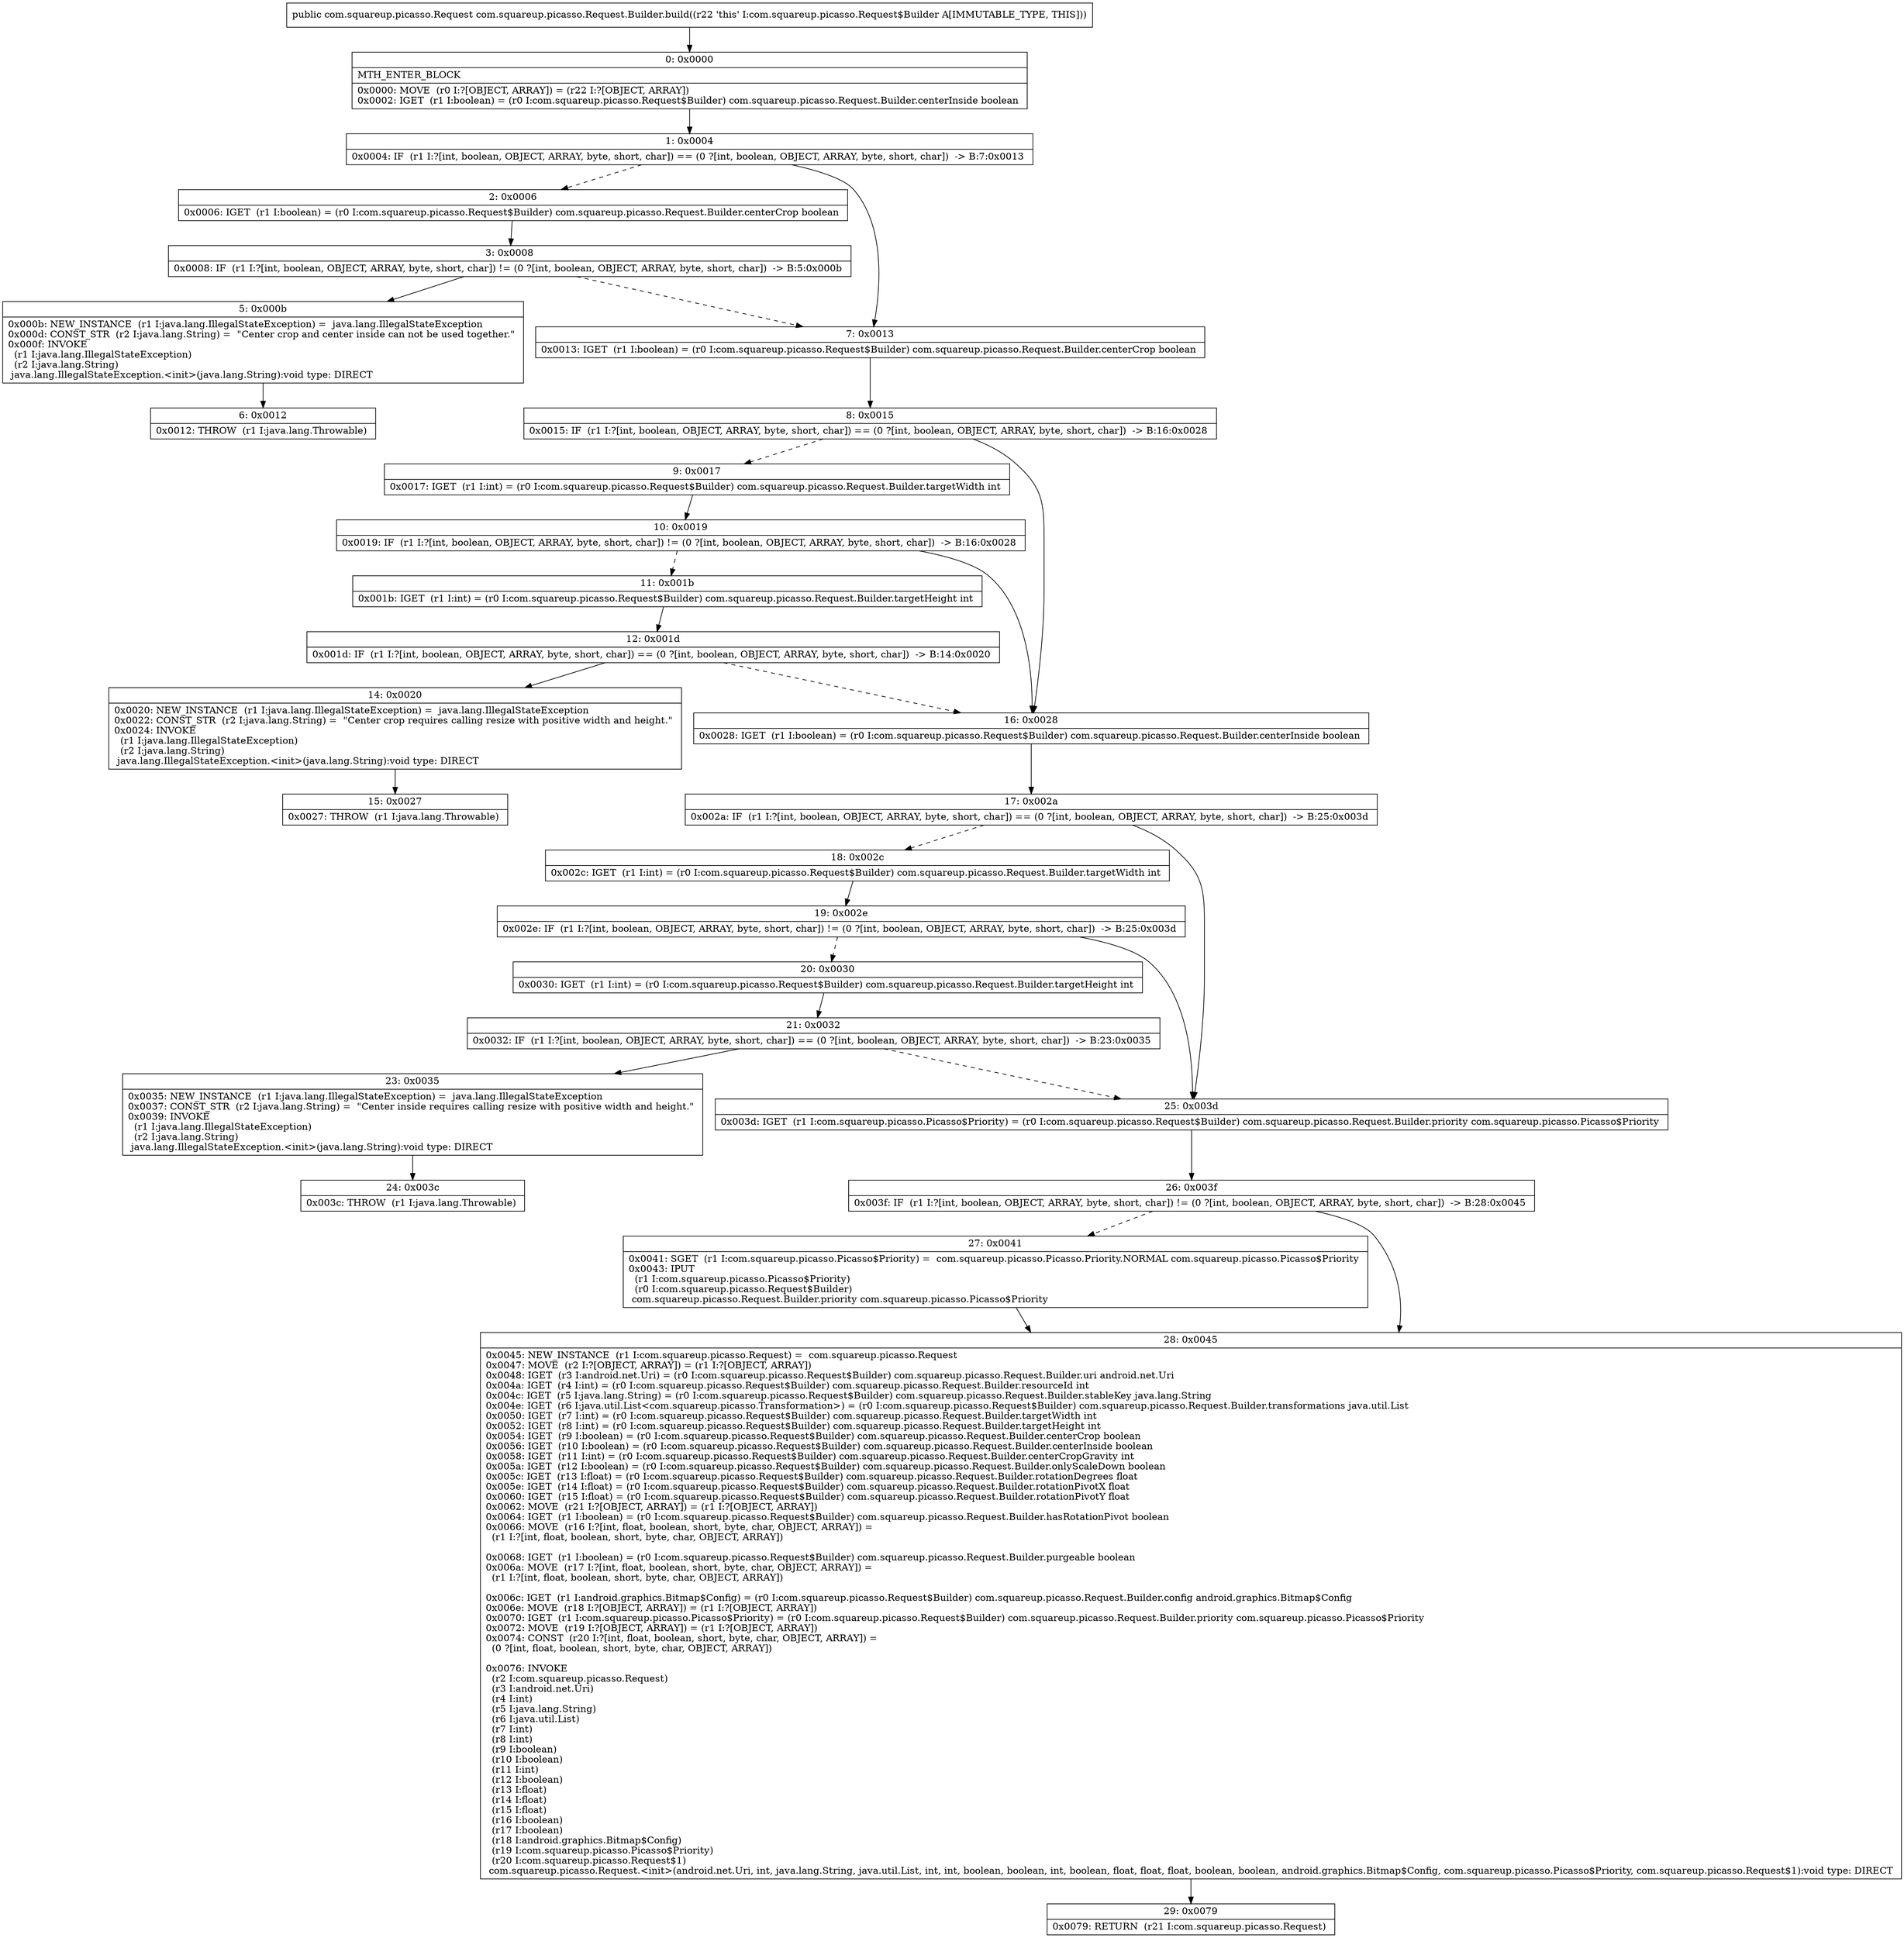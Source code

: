 digraph "CFG forcom.squareup.picasso.Request.Builder.build()Lcom\/squareup\/picasso\/Request;" {
Node_0 [shape=record,label="{0\:\ 0x0000|MTH_ENTER_BLOCK\l|0x0000: MOVE  (r0 I:?[OBJECT, ARRAY]) = (r22 I:?[OBJECT, ARRAY]) \l0x0002: IGET  (r1 I:boolean) = (r0 I:com.squareup.picasso.Request$Builder) com.squareup.picasso.Request.Builder.centerInside boolean \l}"];
Node_1 [shape=record,label="{1\:\ 0x0004|0x0004: IF  (r1 I:?[int, boolean, OBJECT, ARRAY, byte, short, char]) == (0 ?[int, boolean, OBJECT, ARRAY, byte, short, char])  \-\> B:7:0x0013 \l}"];
Node_2 [shape=record,label="{2\:\ 0x0006|0x0006: IGET  (r1 I:boolean) = (r0 I:com.squareup.picasso.Request$Builder) com.squareup.picasso.Request.Builder.centerCrop boolean \l}"];
Node_3 [shape=record,label="{3\:\ 0x0008|0x0008: IF  (r1 I:?[int, boolean, OBJECT, ARRAY, byte, short, char]) != (0 ?[int, boolean, OBJECT, ARRAY, byte, short, char])  \-\> B:5:0x000b \l}"];
Node_5 [shape=record,label="{5\:\ 0x000b|0x000b: NEW_INSTANCE  (r1 I:java.lang.IllegalStateException) =  java.lang.IllegalStateException \l0x000d: CONST_STR  (r2 I:java.lang.String) =  \"Center crop and center inside can not be used together.\" \l0x000f: INVOKE  \l  (r1 I:java.lang.IllegalStateException)\l  (r2 I:java.lang.String)\l java.lang.IllegalStateException.\<init\>(java.lang.String):void type: DIRECT \l}"];
Node_6 [shape=record,label="{6\:\ 0x0012|0x0012: THROW  (r1 I:java.lang.Throwable) \l}"];
Node_7 [shape=record,label="{7\:\ 0x0013|0x0013: IGET  (r1 I:boolean) = (r0 I:com.squareup.picasso.Request$Builder) com.squareup.picasso.Request.Builder.centerCrop boolean \l}"];
Node_8 [shape=record,label="{8\:\ 0x0015|0x0015: IF  (r1 I:?[int, boolean, OBJECT, ARRAY, byte, short, char]) == (0 ?[int, boolean, OBJECT, ARRAY, byte, short, char])  \-\> B:16:0x0028 \l}"];
Node_9 [shape=record,label="{9\:\ 0x0017|0x0017: IGET  (r1 I:int) = (r0 I:com.squareup.picasso.Request$Builder) com.squareup.picasso.Request.Builder.targetWidth int \l}"];
Node_10 [shape=record,label="{10\:\ 0x0019|0x0019: IF  (r1 I:?[int, boolean, OBJECT, ARRAY, byte, short, char]) != (0 ?[int, boolean, OBJECT, ARRAY, byte, short, char])  \-\> B:16:0x0028 \l}"];
Node_11 [shape=record,label="{11\:\ 0x001b|0x001b: IGET  (r1 I:int) = (r0 I:com.squareup.picasso.Request$Builder) com.squareup.picasso.Request.Builder.targetHeight int \l}"];
Node_12 [shape=record,label="{12\:\ 0x001d|0x001d: IF  (r1 I:?[int, boolean, OBJECT, ARRAY, byte, short, char]) == (0 ?[int, boolean, OBJECT, ARRAY, byte, short, char])  \-\> B:14:0x0020 \l}"];
Node_14 [shape=record,label="{14\:\ 0x0020|0x0020: NEW_INSTANCE  (r1 I:java.lang.IllegalStateException) =  java.lang.IllegalStateException \l0x0022: CONST_STR  (r2 I:java.lang.String) =  \"Center crop requires calling resize with positive width and height.\" \l0x0024: INVOKE  \l  (r1 I:java.lang.IllegalStateException)\l  (r2 I:java.lang.String)\l java.lang.IllegalStateException.\<init\>(java.lang.String):void type: DIRECT \l}"];
Node_15 [shape=record,label="{15\:\ 0x0027|0x0027: THROW  (r1 I:java.lang.Throwable) \l}"];
Node_16 [shape=record,label="{16\:\ 0x0028|0x0028: IGET  (r1 I:boolean) = (r0 I:com.squareup.picasso.Request$Builder) com.squareup.picasso.Request.Builder.centerInside boolean \l}"];
Node_17 [shape=record,label="{17\:\ 0x002a|0x002a: IF  (r1 I:?[int, boolean, OBJECT, ARRAY, byte, short, char]) == (0 ?[int, boolean, OBJECT, ARRAY, byte, short, char])  \-\> B:25:0x003d \l}"];
Node_18 [shape=record,label="{18\:\ 0x002c|0x002c: IGET  (r1 I:int) = (r0 I:com.squareup.picasso.Request$Builder) com.squareup.picasso.Request.Builder.targetWidth int \l}"];
Node_19 [shape=record,label="{19\:\ 0x002e|0x002e: IF  (r1 I:?[int, boolean, OBJECT, ARRAY, byte, short, char]) != (0 ?[int, boolean, OBJECT, ARRAY, byte, short, char])  \-\> B:25:0x003d \l}"];
Node_20 [shape=record,label="{20\:\ 0x0030|0x0030: IGET  (r1 I:int) = (r0 I:com.squareup.picasso.Request$Builder) com.squareup.picasso.Request.Builder.targetHeight int \l}"];
Node_21 [shape=record,label="{21\:\ 0x0032|0x0032: IF  (r1 I:?[int, boolean, OBJECT, ARRAY, byte, short, char]) == (0 ?[int, boolean, OBJECT, ARRAY, byte, short, char])  \-\> B:23:0x0035 \l}"];
Node_23 [shape=record,label="{23\:\ 0x0035|0x0035: NEW_INSTANCE  (r1 I:java.lang.IllegalStateException) =  java.lang.IllegalStateException \l0x0037: CONST_STR  (r2 I:java.lang.String) =  \"Center inside requires calling resize with positive width and height.\" \l0x0039: INVOKE  \l  (r1 I:java.lang.IllegalStateException)\l  (r2 I:java.lang.String)\l java.lang.IllegalStateException.\<init\>(java.lang.String):void type: DIRECT \l}"];
Node_24 [shape=record,label="{24\:\ 0x003c|0x003c: THROW  (r1 I:java.lang.Throwable) \l}"];
Node_25 [shape=record,label="{25\:\ 0x003d|0x003d: IGET  (r1 I:com.squareup.picasso.Picasso$Priority) = (r0 I:com.squareup.picasso.Request$Builder) com.squareup.picasso.Request.Builder.priority com.squareup.picasso.Picasso$Priority \l}"];
Node_26 [shape=record,label="{26\:\ 0x003f|0x003f: IF  (r1 I:?[int, boolean, OBJECT, ARRAY, byte, short, char]) != (0 ?[int, boolean, OBJECT, ARRAY, byte, short, char])  \-\> B:28:0x0045 \l}"];
Node_27 [shape=record,label="{27\:\ 0x0041|0x0041: SGET  (r1 I:com.squareup.picasso.Picasso$Priority) =  com.squareup.picasso.Picasso.Priority.NORMAL com.squareup.picasso.Picasso$Priority \l0x0043: IPUT  \l  (r1 I:com.squareup.picasso.Picasso$Priority)\l  (r0 I:com.squareup.picasso.Request$Builder)\l com.squareup.picasso.Request.Builder.priority com.squareup.picasso.Picasso$Priority \l}"];
Node_28 [shape=record,label="{28\:\ 0x0045|0x0045: NEW_INSTANCE  (r1 I:com.squareup.picasso.Request) =  com.squareup.picasso.Request \l0x0047: MOVE  (r2 I:?[OBJECT, ARRAY]) = (r1 I:?[OBJECT, ARRAY]) \l0x0048: IGET  (r3 I:android.net.Uri) = (r0 I:com.squareup.picasso.Request$Builder) com.squareup.picasso.Request.Builder.uri android.net.Uri \l0x004a: IGET  (r4 I:int) = (r0 I:com.squareup.picasso.Request$Builder) com.squareup.picasso.Request.Builder.resourceId int \l0x004c: IGET  (r5 I:java.lang.String) = (r0 I:com.squareup.picasso.Request$Builder) com.squareup.picasso.Request.Builder.stableKey java.lang.String \l0x004e: IGET  (r6 I:java.util.List\<com.squareup.picasso.Transformation\>) = (r0 I:com.squareup.picasso.Request$Builder) com.squareup.picasso.Request.Builder.transformations java.util.List \l0x0050: IGET  (r7 I:int) = (r0 I:com.squareup.picasso.Request$Builder) com.squareup.picasso.Request.Builder.targetWidth int \l0x0052: IGET  (r8 I:int) = (r0 I:com.squareup.picasso.Request$Builder) com.squareup.picasso.Request.Builder.targetHeight int \l0x0054: IGET  (r9 I:boolean) = (r0 I:com.squareup.picasso.Request$Builder) com.squareup.picasso.Request.Builder.centerCrop boolean \l0x0056: IGET  (r10 I:boolean) = (r0 I:com.squareup.picasso.Request$Builder) com.squareup.picasso.Request.Builder.centerInside boolean \l0x0058: IGET  (r11 I:int) = (r0 I:com.squareup.picasso.Request$Builder) com.squareup.picasso.Request.Builder.centerCropGravity int \l0x005a: IGET  (r12 I:boolean) = (r0 I:com.squareup.picasso.Request$Builder) com.squareup.picasso.Request.Builder.onlyScaleDown boolean \l0x005c: IGET  (r13 I:float) = (r0 I:com.squareup.picasso.Request$Builder) com.squareup.picasso.Request.Builder.rotationDegrees float \l0x005e: IGET  (r14 I:float) = (r0 I:com.squareup.picasso.Request$Builder) com.squareup.picasso.Request.Builder.rotationPivotX float \l0x0060: IGET  (r15 I:float) = (r0 I:com.squareup.picasso.Request$Builder) com.squareup.picasso.Request.Builder.rotationPivotY float \l0x0062: MOVE  (r21 I:?[OBJECT, ARRAY]) = (r1 I:?[OBJECT, ARRAY]) \l0x0064: IGET  (r1 I:boolean) = (r0 I:com.squareup.picasso.Request$Builder) com.squareup.picasso.Request.Builder.hasRotationPivot boolean \l0x0066: MOVE  (r16 I:?[int, float, boolean, short, byte, char, OBJECT, ARRAY]) = \l  (r1 I:?[int, float, boolean, short, byte, char, OBJECT, ARRAY])\l \l0x0068: IGET  (r1 I:boolean) = (r0 I:com.squareup.picasso.Request$Builder) com.squareup.picasso.Request.Builder.purgeable boolean \l0x006a: MOVE  (r17 I:?[int, float, boolean, short, byte, char, OBJECT, ARRAY]) = \l  (r1 I:?[int, float, boolean, short, byte, char, OBJECT, ARRAY])\l \l0x006c: IGET  (r1 I:android.graphics.Bitmap$Config) = (r0 I:com.squareup.picasso.Request$Builder) com.squareup.picasso.Request.Builder.config android.graphics.Bitmap$Config \l0x006e: MOVE  (r18 I:?[OBJECT, ARRAY]) = (r1 I:?[OBJECT, ARRAY]) \l0x0070: IGET  (r1 I:com.squareup.picasso.Picasso$Priority) = (r0 I:com.squareup.picasso.Request$Builder) com.squareup.picasso.Request.Builder.priority com.squareup.picasso.Picasso$Priority \l0x0072: MOVE  (r19 I:?[OBJECT, ARRAY]) = (r1 I:?[OBJECT, ARRAY]) \l0x0074: CONST  (r20 I:?[int, float, boolean, short, byte, char, OBJECT, ARRAY]) = \l  (0 ?[int, float, boolean, short, byte, char, OBJECT, ARRAY])\l \l0x0076: INVOKE  \l  (r2 I:com.squareup.picasso.Request)\l  (r3 I:android.net.Uri)\l  (r4 I:int)\l  (r5 I:java.lang.String)\l  (r6 I:java.util.List)\l  (r7 I:int)\l  (r8 I:int)\l  (r9 I:boolean)\l  (r10 I:boolean)\l  (r11 I:int)\l  (r12 I:boolean)\l  (r13 I:float)\l  (r14 I:float)\l  (r15 I:float)\l  (r16 I:boolean)\l  (r17 I:boolean)\l  (r18 I:android.graphics.Bitmap$Config)\l  (r19 I:com.squareup.picasso.Picasso$Priority)\l  (r20 I:com.squareup.picasso.Request$1)\l com.squareup.picasso.Request.\<init\>(android.net.Uri, int, java.lang.String, java.util.List, int, int, boolean, boolean, int, boolean, float, float, float, boolean, boolean, android.graphics.Bitmap$Config, com.squareup.picasso.Picasso$Priority, com.squareup.picasso.Request$1):void type: DIRECT \l}"];
Node_29 [shape=record,label="{29\:\ 0x0079|0x0079: RETURN  (r21 I:com.squareup.picasso.Request) \l}"];
MethodNode[shape=record,label="{public com.squareup.picasso.Request com.squareup.picasso.Request.Builder.build((r22 'this' I:com.squareup.picasso.Request$Builder A[IMMUTABLE_TYPE, THIS])) }"];
MethodNode -> Node_0;
Node_0 -> Node_1;
Node_1 -> Node_2[style=dashed];
Node_1 -> Node_7;
Node_2 -> Node_3;
Node_3 -> Node_5;
Node_3 -> Node_7[style=dashed];
Node_5 -> Node_6;
Node_7 -> Node_8;
Node_8 -> Node_9[style=dashed];
Node_8 -> Node_16;
Node_9 -> Node_10;
Node_10 -> Node_11[style=dashed];
Node_10 -> Node_16;
Node_11 -> Node_12;
Node_12 -> Node_14;
Node_12 -> Node_16[style=dashed];
Node_14 -> Node_15;
Node_16 -> Node_17;
Node_17 -> Node_18[style=dashed];
Node_17 -> Node_25;
Node_18 -> Node_19;
Node_19 -> Node_20[style=dashed];
Node_19 -> Node_25;
Node_20 -> Node_21;
Node_21 -> Node_23;
Node_21 -> Node_25[style=dashed];
Node_23 -> Node_24;
Node_25 -> Node_26;
Node_26 -> Node_27[style=dashed];
Node_26 -> Node_28;
Node_27 -> Node_28;
Node_28 -> Node_29;
}

